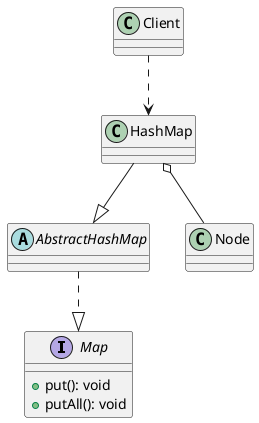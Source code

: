 @startuml
'https://plantuml.com/class-diagram

interface Map{
+ put(): void
+ putAll(): void
}
abstract class AbstractHashMap

class HashMap

class Node

AbstractHashMap ..|> Map
HashMap --|> AbstractHashMap

HashMap o-- Node

Client ..>HashMap

@enduml